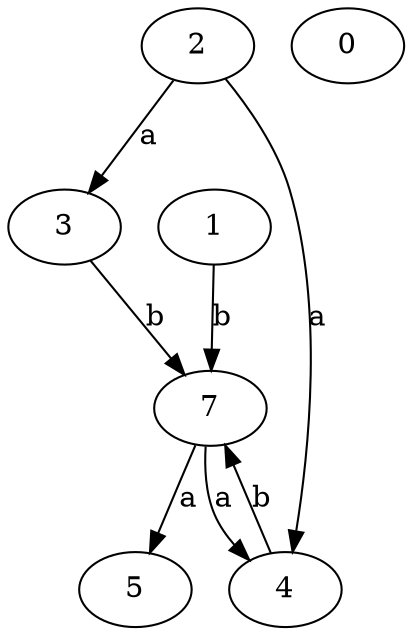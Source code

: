 strict digraph  {
3;
0;
4;
1;
2;
5;
7;
3 -> 7  [label=b];
4 -> 7  [label=b];
1 -> 7  [label=b];
2 -> 3  [label=a];
2 -> 4  [label=a];
7 -> 4  [label=a];
7 -> 5  [label=a];
}
